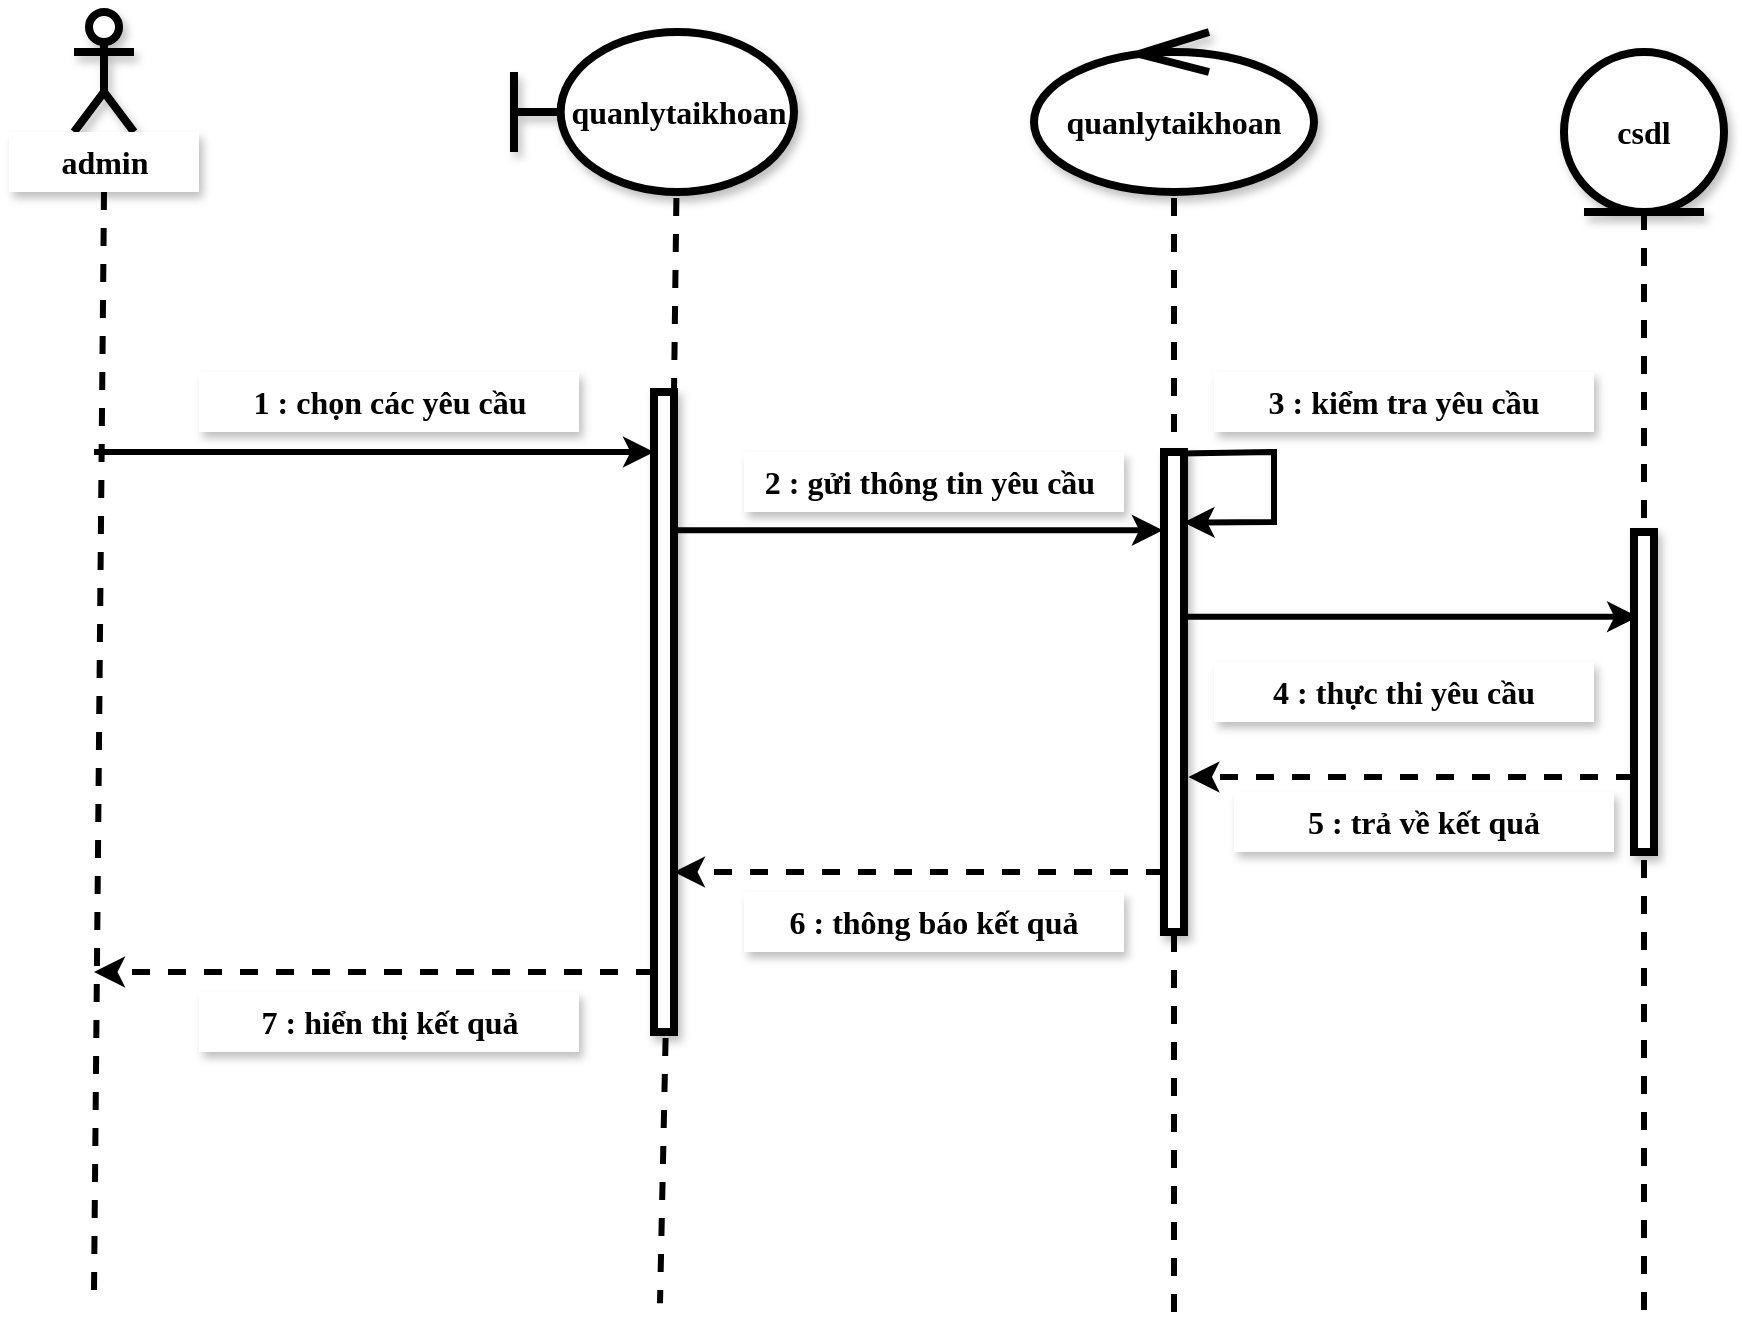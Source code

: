 <mxfile version="19.0.3" type="device"><diagram id="IEi1pzMXfGukTuwCNT0P" name="Trang-1"><mxGraphModel dx="1038" dy="649" grid="1" gridSize="10" guides="1" tooltips="1" connect="1" arrows="1" fold="1" page="1" pageScale="1" pageWidth="1100" pageHeight="850" math="0" shadow="0"><root><mxCell id="0"/><mxCell id="1" parent="0"/><mxCell id="JTMLCY5dQmVl4dVu43uP-19" style="edgeStyle=none;rounded=0;orthogonalLoop=1;jettySize=auto;html=1;exitX=0.5;exitY=1;exitDx=0;exitDy=0;dashed=1;fontFamily=Times New Roman;fontSize=16;endArrow=none;endFill=0;strokeWidth=3;" parent="1" source="JTMLCY5dQmVl4dVu43uP-10" edge="1"><mxGeometry relative="1" as="geometry"><mxPoint x="885" y="750" as="targetPoint"/></mxGeometry></mxCell><mxCell id="JTMLCY5dQmVl4dVu43uP-1" value="Actor" style="shape=umlActor;verticalLabelPosition=bottom;verticalAlign=top;html=1;strokeWidth=4;shadow=1;" parent="1" vertex="1"><mxGeometry x="100" y="100" width="30" height="60" as="geometry"/></mxCell><mxCell id="JTMLCY5dQmVl4dVu43uP-11" style="rounded=0;orthogonalLoop=1;jettySize=auto;html=1;exitX=0.5;exitY=1;exitDx=0;exitDy=0;fontFamily=Times New Roman;fontSize=16;dashed=1;endArrow=none;endFill=0;strokeWidth=3;" parent="1" source="JTMLCY5dQmVl4dVu43uP-4" edge="1"><mxGeometry relative="1" as="geometry"><mxPoint x="110" y="739.6" as="targetPoint"/></mxGeometry></mxCell><mxCell id="JTMLCY5dQmVl4dVu43uP-4" value="admin" style="text;html=1;strokeColor=none;fillColor=default;align=center;verticalAlign=middle;whiteSpace=wrap;rounded=0;shadow=1;fontSize=16;fontFamily=Times New Roman;fontStyle=1" parent="1" vertex="1"><mxGeometry x="67.5" y="160" width="95" height="30" as="geometry"/></mxCell><mxCell id="JTMLCY5dQmVl4dVu43uP-20" style="edgeStyle=none;rounded=0;orthogonalLoop=1;jettySize=auto;html=1;entryX=1.22;entryY=0.677;entryDx=0;entryDy=0;entryPerimeter=0;dashed=1;fontFamily=Times New Roman;fontSize=16;endArrow=classic;endFill=1;strokeWidth=3;" parent="1" source="JTMLCY5dQmVl4dVu43uP-7" target="JTMLCY5dQmVl4dVu43uP-6" edge="1"><mxGeometry relative="1" as="geometry"/></mxCell><mxCell id="JTMLCY5dQmVl4dVu43uP-34" style="edgeStyle=none;rounded=0;orthogonalLoop=1;jettySize=auto;html=1;fontFamily=Times New Roman;fontSize=16;startArrow=none;startFill=0;endArrow=classic;endFill=1;strokeWidth=3;entryX=0.98;entryY=0.147;entryDx=0;entryDy=0;entryPerimeter=0;exitX=0.82;exitY=0.003;exitDx=0;exitDy=0;exitPerimeter=0;" parent="1" source="JTMLCY5dQmVl4dVu43uP-6" target="JTMLCY5dQmVl4dVu43uP-6" edge="1"><mxGeometry relative="1" as="geometry"><mxPoint x="980" y="400" as="targetPoint"/><Array as="points"><mxPoint x="700" y="320"/><mxPoint x="700" y="355"/></Array></mxGeometry></mxCell><mxCell id="JTMLCY5dQmVl4dVu43uP-7" value="" style="html=1;points=[];perimeter=orthogonalPerimeter;shadow=1;fontFamily=Times New Roman;fontSize=16;strokeWidth=4;fillColor=default;" parent="1" vertex="1"><mxGeometry x="880" y="360" width="10" height="160" as="geometry"/></mxCell><mxCell id="JTMLCY5dQmVl4dVu43uP-12" style="edgeStyle=none;rounded=0;orthogonalLoop=1;jettySize=auto;html=1;exitX=0.58;exitY=1;exitDx=0;exitDy=3;exitPerimeter=0;dashed=1;fontFamily=Times New Roman;fontSize=16;endArrow=none;endFill=0;startArrow=none;strokeWidth=3;" parent="1" source="JTMLCY5dQmVl4dVu43uP-5" edge="1"><mxGeometry relative="1" as="geometry"><mxPoint x="393" y="745.6" as="targetPoint"/></mxGeometry></mxCell><mxCell id="JTMLCY5dQmVl4dVu43uP-8" value="quanlytaikhoan" style="shape=umlBoundary;whiteSpace=wrap;html=1;shadow=1;fontFamily=Times New Roman;fontSize=16;strokeWidth=4;fillColor=default;fontStyle=1;points=[[0.58,1,0,0,3]];" parent="1" vertex="1"><mxGeometry x="320" y="110" width="140" height="80" as="geometry"/></mxCell><mxCell id="JTMLCY5dQmVl4dVu43uP-14" style="edgeStyle=none;rounded=0;orthogonalLoop=1;jettySize=auto;html=1;exitX=0.5;exitY=1;exitDx=0;exitDy=3;exitPerimeter=0;dashed=1;fontFamily=Times New Roman;fontSize=16;endArrow=none;endFill=0;startArrow=none;strokeWidth=3;" parent="1" source="JTMLCY5dQmVl4dVu43uP-6" edge="1"><mxGeometry relative="1" as="geometry"><mxPoint x="650" y="750" as="targetPoint"/><Array as="points"><mxPoint x="650" y="490"/></Array></mxGeometry></mxCell><mxCell id="JTMLCY5dQmVl4dVu43uP-9" value="quanlytaikhoan" style="ellipse;shape=umlControl;whiteSpace=wrap;html=1;shadow=1;fontFamily=Times New Roman;fontSize=16;strokeWidth=4;fillColor=default;fontStyle=1;points=[[0.5,1,0,0,3]];" parent="1" vertex="1"><mxGeometry x="580" y="110" width="140" height="80" as="geometry"/></mxCell><mxCell id="JTMLCY5dQmVl4dVu43uP-10" value="csdl" style="ellipse;shape=umlEntity;whiteSpace=wrap;html=1;shadow=1;fontFamily=Times New Roman;fontSize=16;strokeWidth=4;fillColor=default;fontStyle=1" parent="1" vertex="1"><mxGeometry x="845" y="120" width="80" height="80" as="geometry"/></mxCell><mxCell id="JTMLCY5dQmVl4dVu43uP-22" style="edgeStyle=none;rounded=0;orthogonalLoop=1;jettySize=auto;html=1;dashed=1;fontFamily=Times New Roman;fontSize=16;endArrow=classic;endFill=1;strokeWidth=3;" parent="1" source="JTMLCY5dQmVl4dVu43uP-5" edge="1"><mxGeometry relative="1" as="geometry"><mxPoint x="110" y="580" as="targetPoint"/></mxGeometry></mxCell><mxCell id="JTMLCY5dQmVl4dVu43uP-24" style="edgeStyle=none;rounded=0;orthogonalLoop=1;jettySize=auto;html=1;entryX=-0.06;entryY=0.163;entryDx=0;entryDy=0;entryPerimeter=0;fontFamily=Times New Roman;fontSize=16;endArrow=classic;endFill=1;strokeWidth=3;" parent="1" source="JTMLCY5dQmVl4dVu43uP-5" target="JTMLCY5dQmVl4dVu43uP-6" edge="1"><mxGeometry relative="1" as="geometry"/></mxCell><mxCell id="JTMLCY5dQmVl4dVu43uP-25" style="edgeStyle=none;rounded=0;orthogonalLoop=1;jettySize=auto;html=1;fontFamily=Times New Roman;fontSize=16;endArrow=none;endFill=0;strokeWidth=3;startArrow=classic;startFill=1;" parent="1" source="JTMLCY5dQmVl4dVu43uP-5" edge="1"><mxGeometry relative="1" as="geometry"><mxPoint x="110" y="320" as="targetPoint"/></mxGeometry></mxCell><mxCell id="JTMLCY5dQmVl4dVu43uP-5" value="" style="html=1;points=[];perimeter=orthogonalPerimeter;shadow=1;fontFamily=Times New Roman;fontSize=16;strokeWidth=4;fillColor=default;" parent="1" vertex="1"><mxGeometry x="390" y="290" width="10" height="320" as="geometry"/></mxCell><mxCell id="JTMLCY5dQmVl4dVu43uP-13" value="" style="edgeStyle=none;rounded=0;orthogonalLoop=1;jettySize=auto;html=1;exitX=0.58;exitY=1;exitDx=0;exitDy=3;exitPerimeter=0;dashed=1;fontFamily=Times New Roman;fontSize=16;endArrow=none;endFill=0;strokeWidth=3;" parent="1" source="JTMLCY5dQmVl4dVu43uP-8" target="JTMLCY5dQmVl4dVu43uP-5" edge="1"><mxGeometry relative="1" as="geometry"><mxPoint x="393" y="745.6" as="targetPoint"/><mxPoint x="393" y="193" as="sourcePoint"/></mxGeometry></mxCell><mxCell id="JTMLCY5dQmVl4dVu43uP-21" style="edgeStyle=none;rounded=0;orthogonalLoop=1;jettySize=auto;html=1;entryX=1;entryY=0.75;entryDx=0;entryDy=0;entryPerimeter=0;dashed=1;fontFamily=Times New Roman;fontSize=16;endArrow=classic;endFill=1;strokeWidth=3;" parent="1" source="JTMLCY5dQmVl4dVu43uP-6" target="JTMLCY5dQmVl4dVu43uP-5" edge="1"><mxGeometry relative="1" as="geometry"/></mxCell><mxCell id="JTMLCY5dQmVl4dVu43uP-23" style="edgeStyle=none;rounded=0;orthogonalLoop=1;jettySize=auto;html=1;entryX=0.2;entryY=0.265;entryDx=0;entryDy=0;entryPerimeter=0;fontFamily=Times New Roman;fontSize=16;endArrow=classic;endFill=1;strokeWidth=3;" parent="1" source="JTMLCY5dQmVl4dVu43uP-6" target="JTMLCY5dQmVl4dVu43uP-7" edge="1"><mxGeometry relative="1" as="geometry"/></mxCell><mxCell id="JTMLCY5dQmVl4dVu43uP-6" value="" style="html=1;points=[];perimeter=orthogonalPerimeter;shadow=1;fontFamily=Times New Roman;fontSize=16;strokeWidth=4;fillColor=default;" parent="1" vertex="1"><mxGeometry x="645" y="320" width="10" height="240" as="geometry"/></mxCell><mxCell id="JTMLCY5dQmVl4dVu43uP-15" value="" style="edgeStyle=none;rounded=0;orthogonalLoop=1;jettySize=auto;html=1;exitX=0.5;exitY=1;exitDx=0;exitDy=3;exitPerimeter=0;dashed=1;fontFamily=Times New Roman;fontSize=16;endArrow=none;endFill=0;strokeWidth=3;" parent="1" source="JTMLCY5dQmVl4dVu43uP-9" target="JTMLCY5dQmVl4dVu43uP-6" edge="1"><mxGeometry relative="1" as="geometry"><mxPoint x="650" y="750" as="targetPoint"/><mxPoint x="650" y="193" as="sourcePoint"/><Array as="points"/></mxGeometry></mxCell><mxCell id="JTMLCY5dQmVl4dVu43uP-27" value="1 : chọn các yêu cầu" style="text;html=1;strokeColor=none;fillColor=default;align=center;verticalAlign=middle;whiteSpace=wrap;rounded=0;shadow=1;fontSize=16;fontFamily=Times New Roman;fontStyle=1" parent="1" vertex="1"><mxGeometry x="162.5" y="280" width="190" height="30" as="geometry"/></mxCell><mxCell id="JTMLCY5dQmVl4dVu43uP-29" value="2 : gửi thông tin yêu cầu&amp;nbsp;" style="text;html=1;strokeColor=none;fillColor=default;align=center;verticalAlign=middle;whiteSpace=wrap;rounded=0;shadow=1;fontSize=16;fontFamily=Times New Roman;fontStyle=1" parent="1" vertex="1"><mxGeometry x="435" y="320" width="190" height="30" as="geometry"/></mxCell><mxCell id="JTMLCY5dQmVl4dVu43uP-30" value="4 : thực thi yêu cầu" style="text;html=1;strokeColor=none;fillColor=default;align=center;verticalAlign=middle;whiteSpace=wrap;rounded=0;shadow=1;fontSize=16;fontFamily=Times New Roman;fontStyle=1" parent="1" vertex="1"><mxGeometry x="670" y="425" width="190" height="30" as="geometry"/></mxCell><mxCell id="JTMLCY5dQmVl4dVu43uP-31" value="5 : trả về kết quả" style="text;html=1;strokeColor=none;fillColor=default;align=center;verticalAlign=middle;whiteSpace=wrap;rounded=0;shadow=1;fontSize=16;fontFamily=Times New Roman;fontStyle=1" parent="1" vertex="1"><mxGeometry x="680" y="490" width="190" height="30" as="geometry"/></mxCell><mxCell id="JTMLCY5dQmVl4dVu43uP-32" value="6 : thông báo kết quả" style="text;html=1;strokeColor=none;fillColor=default;align=center;verticalAlign=middle;whiteSpace=wrap;rounded=0;shadow=1;fontSize=16;fontFamily=Times New Roman;fontStyle=1" parent="1" vertex="1"><mxGeometry x="435" y="540" width="190" height="30" as="geometry"/></mxCell><mxCell id="JTMLCY5dQmVl4dVu43uP-33" value="7 : hiển thị kết quả" style="text;html=1;strokeColor=none;fillColor=default;align=center;verticalAlign=middle;whiteSpace=wrap;rounded=0;shadow=1;fontSize=16;fontFamily=Times New Roman;fontStyle=1" parent="1" vertex="1"><mxGeometry x="162.5" y="590" width="190" height="30" as="geometry"/></mxCell><mxCell id="JTMLCY5dQmVl4dVu43uP-35" value="3 : kiểm tra yêu cầu" style="text;html=1;strokeColor=none;fillColor=default;align=center;verticalAlign=middle;whiteSpace=wrap;rounded=0;shadow=1;fontSize=16;fontFamily=Times New Roman;fontStyle=1" parent="1" vertex="1"><mxGeometry x="670" y="280" width="190" height="30" as="geometry"/></mxCell></root></mxGraphModel></diagram></mxfile>